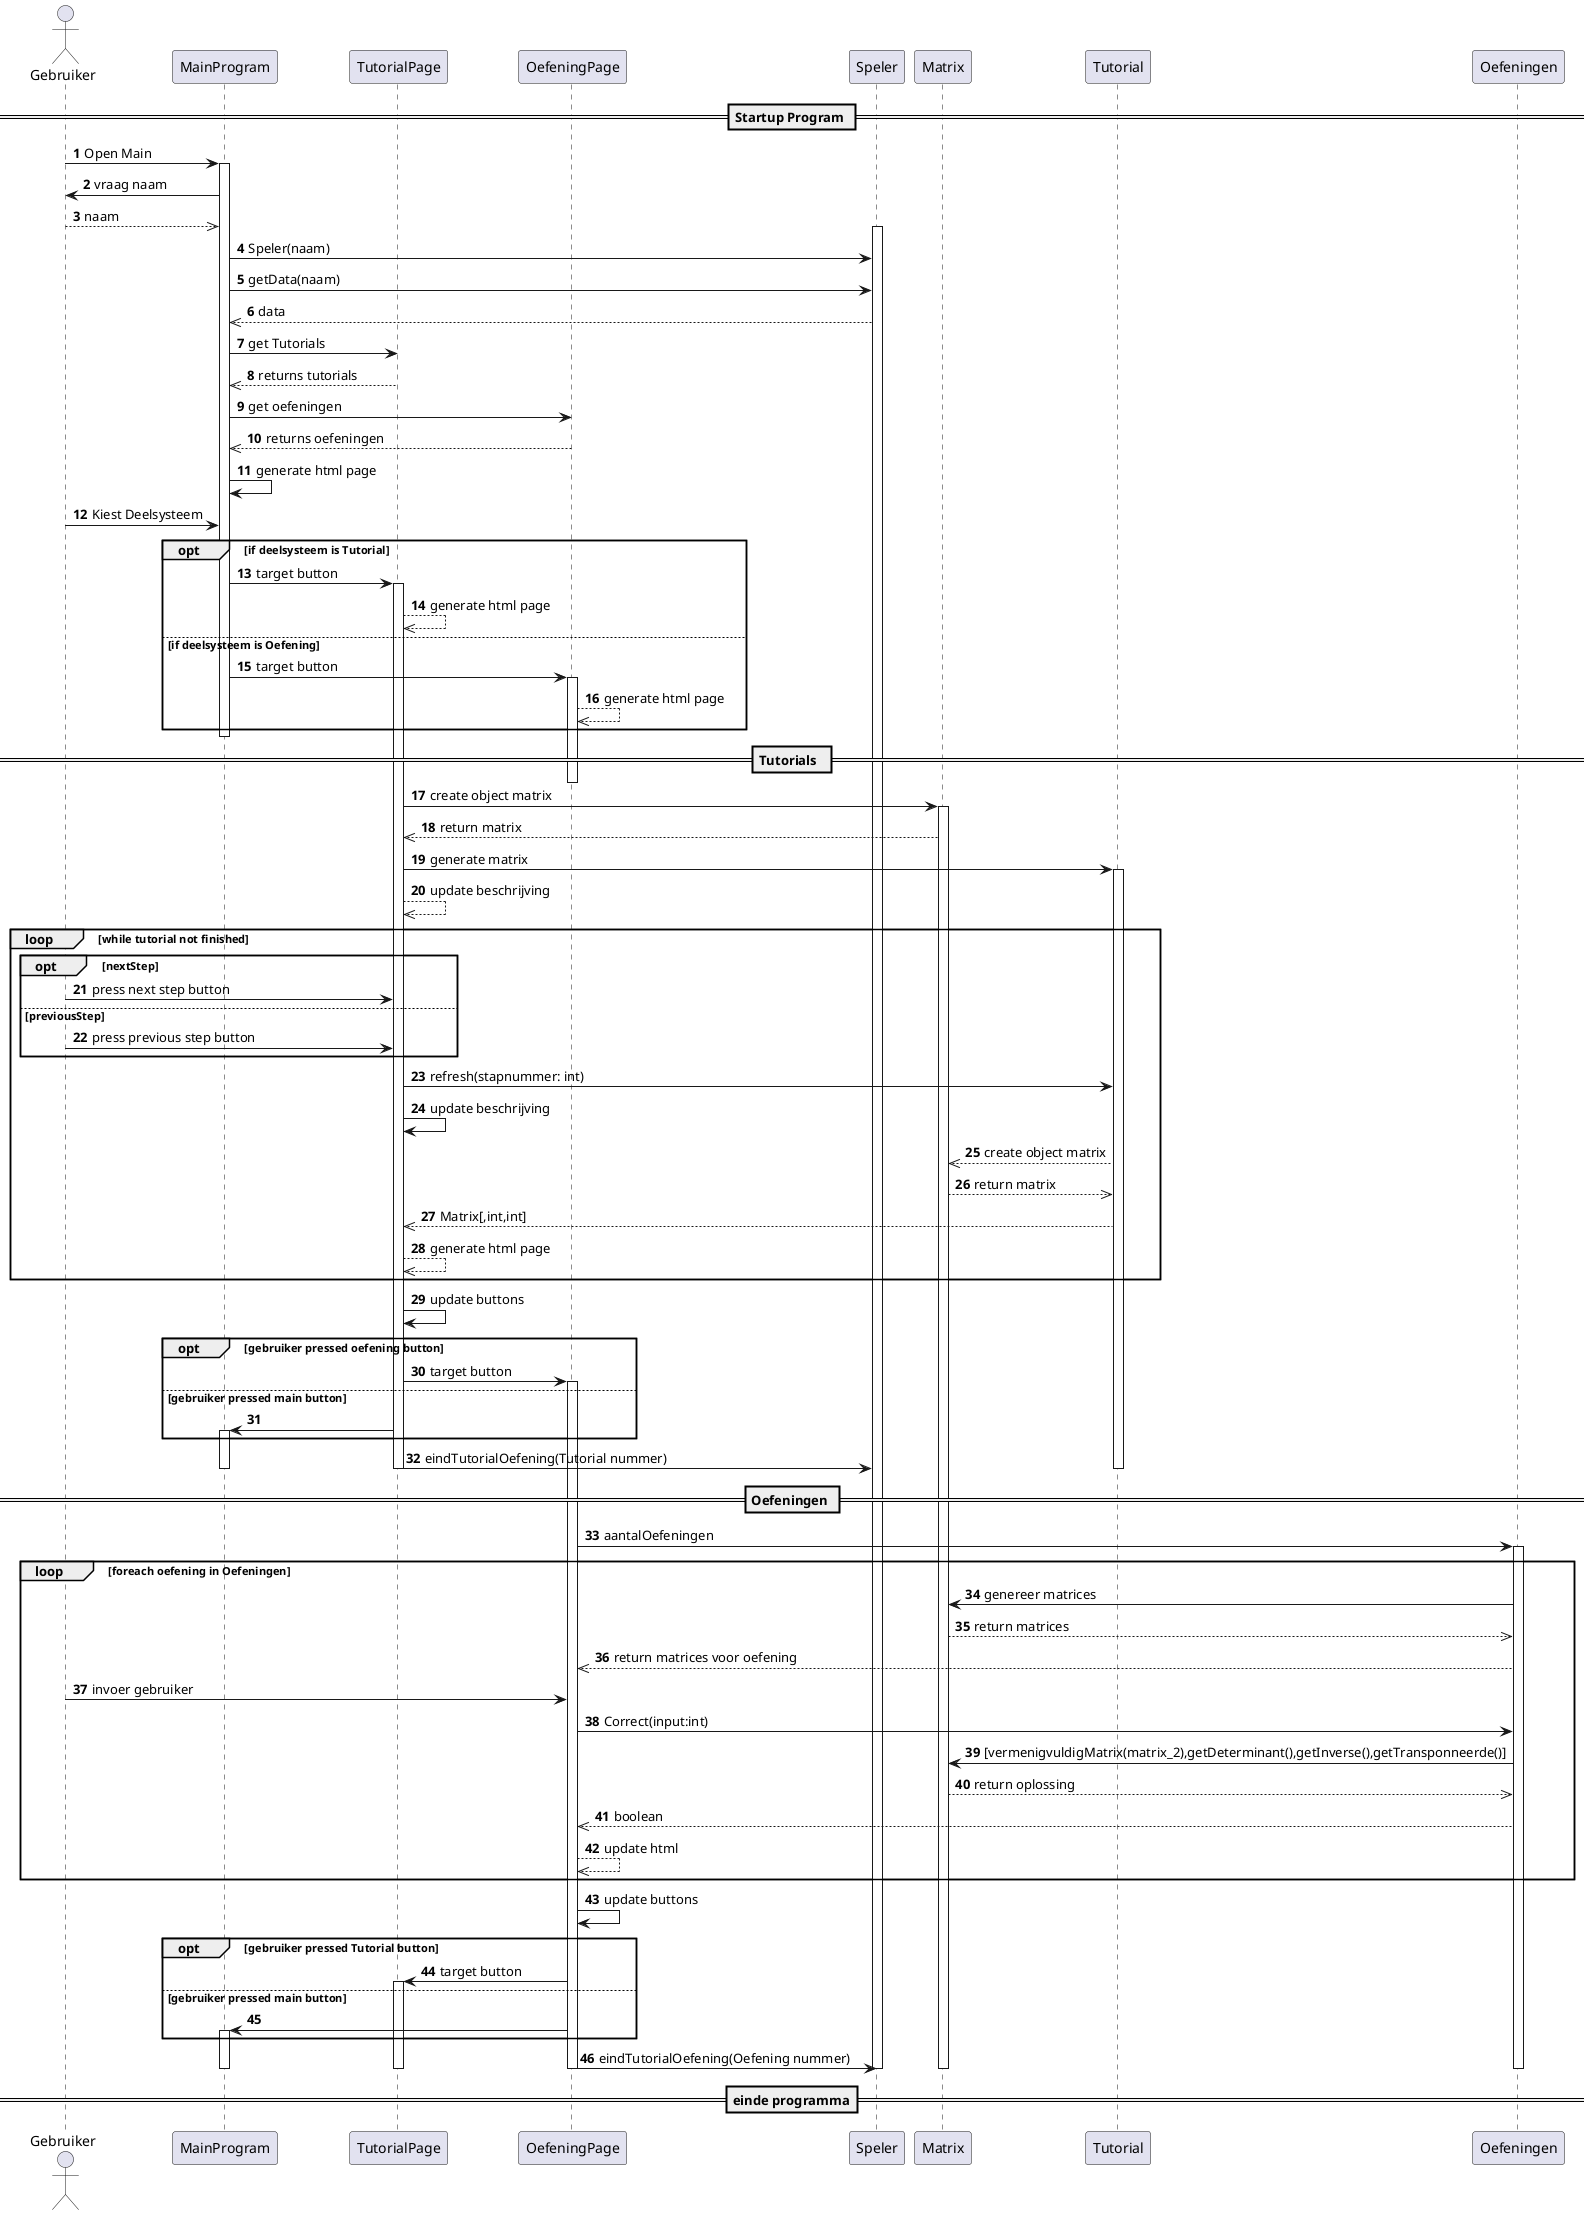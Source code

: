 @startuml
autonumber

actor Gebruiker
participant MainProgram
participant TutorialPage
participant OefeningPage

== Startup Program ==
Gebruiker ->  MainProgram: Open Main
activate MainProgram
MainProgram->Gebruiker:vraag naam
Gebruiker-->>MainProgram:naam

activate Speler
MainProgram->Speler:Speler(naam)
MainProgram->Speler:getData(naam)
Speler-->>MainProgram:data


MainProgram -> TutorialPage :get Tutorials
TutorialPage-->>MainProgram: returns tutorials
MainProgram -> OefeningPage :get oefeningen
OefeningPage-->>MainProgram: returns oefeningen

MainProgram -> MainProgram: generate html page
Gebruiker -> MainProgram: Kiest Deelsysteem

opt if deelsysteem is Tutorial
    MainProgram->TutorialPage: target button
    activate TutorialPage
    TutorialPage -->> TutorialPage: generate html page
    
 else if deelsysteem is Oefening
    
    MainProgram->OefeningPage: target button
    activate OefeningPage
    OefeningPage -->> OefeningPage: generate html page

end
deactivate MainProgram

== Tutorials  == 
deactivate OefeningPage
TutorialPage -> Matrix: create object matrix
activate Matrix
Matrix-->>TutorialPage:return matrix
TutorialPage -> Tutorial: generate matrix
activate Tutorial
TutorialPage -->> TutorialPage:update beschrijving
loop while tutorial not finished
    opt nextStep
    Gebruiker->TutorialPage: press next step button
    else previousStep
    Gebruiker->TutorialPage: press previous step button

end    
    TutorialPage -> Tutorial: refresh(stapnummer: int) 
    TutorialPage -> TutorialPage: update beschrijving
    Tutorial-->>Matrix: create object matrix
    Matrix-->> Tutorial: return matrix
    Tutorial-->>TutorialPage: Matrix[,int,int]
    ' afhankelijk van welke tutorial je doet kan de refresh methode andere data teruggeven
    ' Er wordt een nieuw matrix object gemaakt en teruggegeven
    TutorialPage -->> TutorialPage: generate html page
end
TutorialPage->TutorialPage:update buttons

opt gebruiker pressed oefening button
    TutorialPage->OefeningPage:target button
    activate OefeningPage
   else  gebruiker pressed main button
   TutorialPage->MainProgram
 activate MainProgram
end
TutorialPage->Speler:eindTutorialOefening(Tutorial nummer)
deactivate MainProgram
deactivate TutorialPage
deactivate Tutorial
== Oefeningen == 

OefeningPage-> Oefeningen: aantalOefeningen
activate Oefeningen
loop foreach oefening in Oefeningen
Oefeningen -> Matrix: genereer matrices
Matrix -->> Oefeningen: return matrices
Oefeningen -->> OefeningPage: return matrices voor oefening
Gebruiker -> OefeningPage: invoer gebruiker
OefeningPage -> Oefeningen: Correct(input:int)
Oefeningen -> Matrix: [vermenigvuldigMatrix(matrix_2),getDeterminant(),getInverse(),getTransponneerde()]
Matrix -->> Oefeningen: return oplossing
Oefeningen -->> OefeningPage: boolean
OefeningPage -->> OefeningPage: update html
' Gebruiker->OefeningPage:hint pressed
' OefeningPage->Oefeningen:show hint
' Oefeningen-->>OefeningPage: return hint
end
OefeningPage->OefeningPage:update buttons

opt gebruiker pressed Tutorial button
    TutorialPage<-OefeningPage:target button
    activate TutorialPage
   else  gebruiker pressed main button
   OefeningPage->MainProgram
 activate MainProgram
end

OefeningPage->Speler:eindTutorialOefening(Oefening nummer)
deactivate TutorialPage
deactivate OefeningPage
deactivate Oefeningen
==einde programma==
deactivate Matrix
deactivate Speler
deactivate TutorialPage
deactivate Tutorial
deactivate OefeningPage
deactivate Oefeningen
deactivate MainProgram
@enduml

